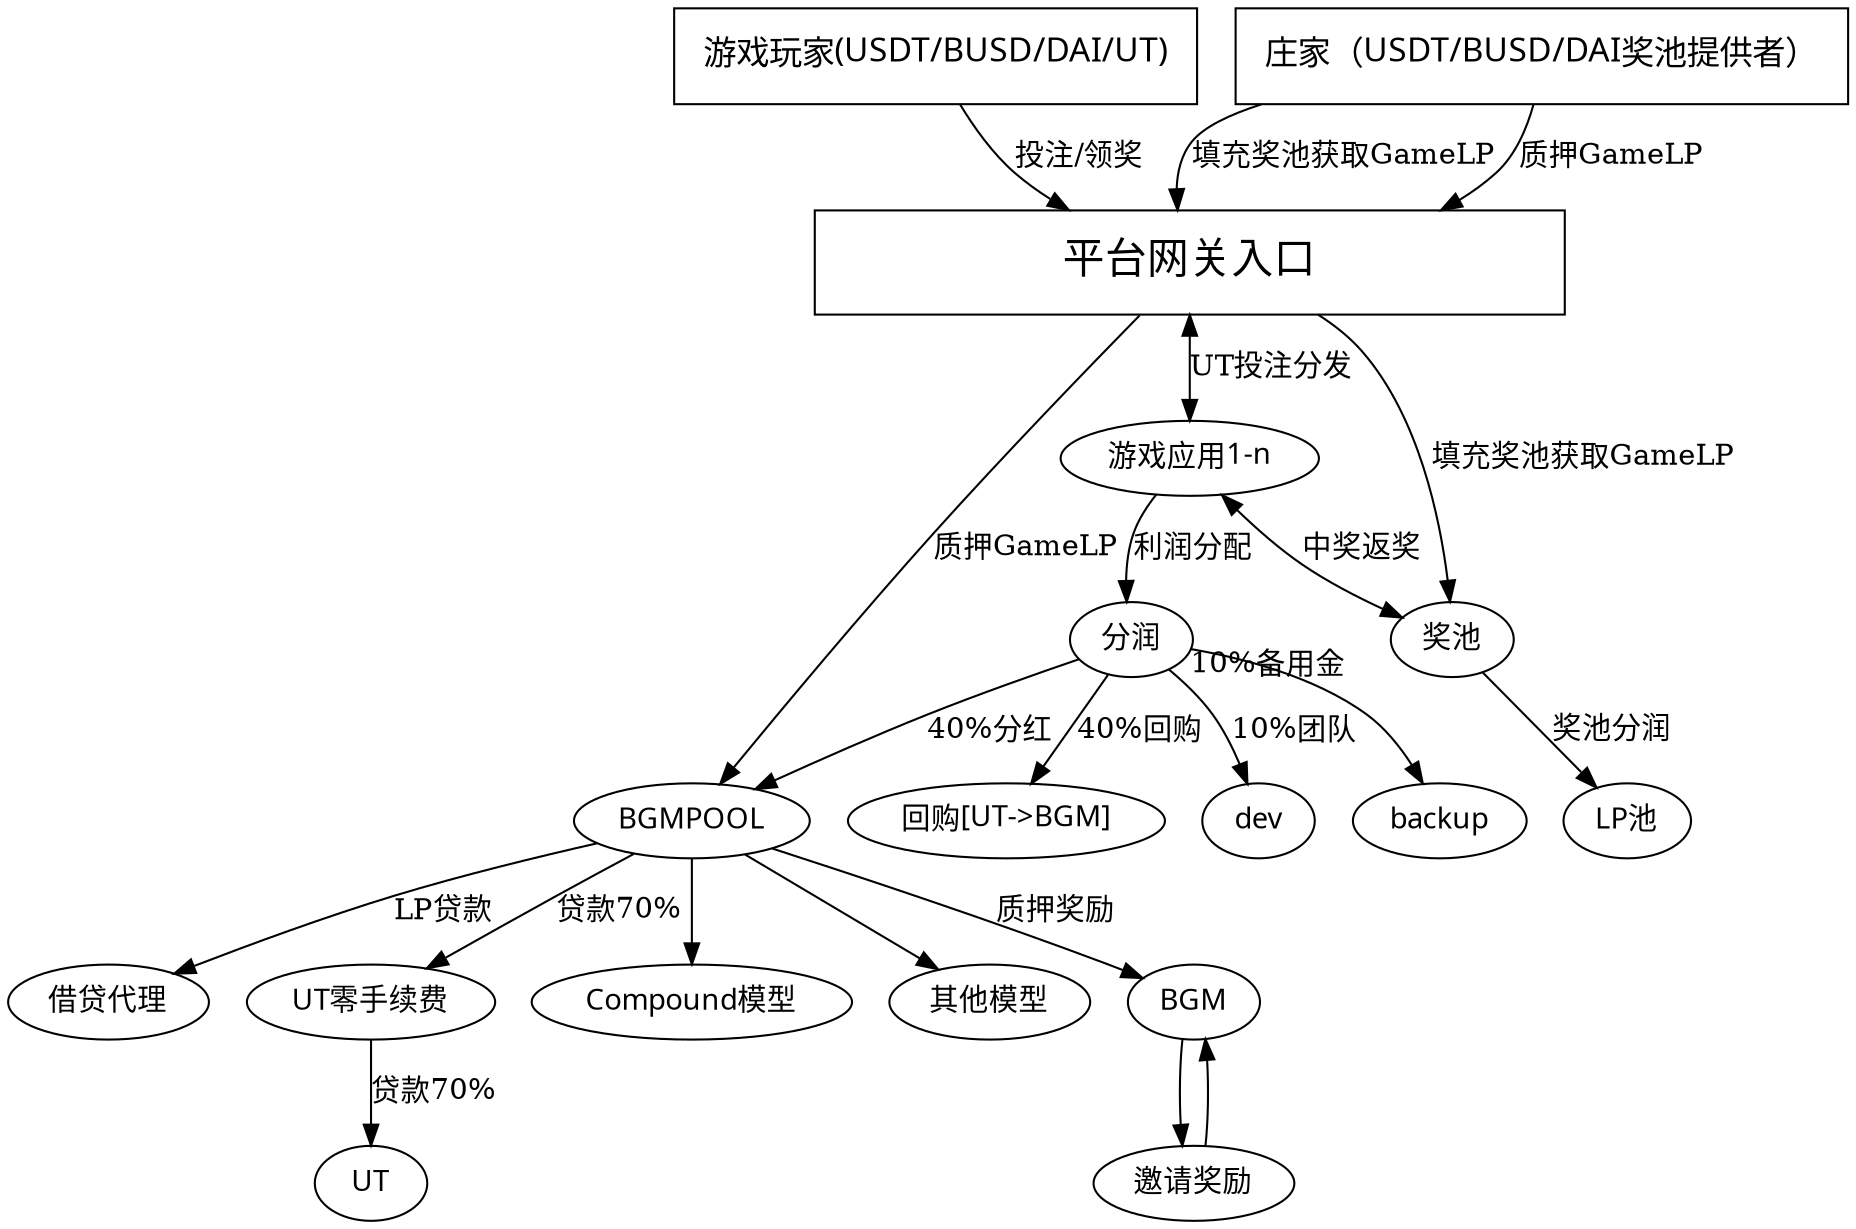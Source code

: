 digraph tokenflow{

    node [shape=box]{
        player[label="游戏玩家(USDT/BUSD/DAI/UT)" ,fontname="Microsoft YaHei" ,width=1,fontsize=16,margin=0.2];
        LPS[label="庄家（USDT/BUSD/DAI奖池提供者）",fontname="Microsoft YaHei" ,width=1,fontsize=16,margin=0.2];
        gameroute[label="平台网关入口",fontname="Microsoft YaHei" ,width=5,fontsize=20,margin=0.2];

    }

    node [shape=oval, fontname="Microsoft YaHei" ]{
	    // USDT[label="USDT"]
        // BUSD[label="BUSD"]
        // DAI[label="DAI"];
        // USDC[label="USDC"];
        // GameBP1[label="LP-USDT"];
        // GameBP2[label="LP-BUSD"];
        // GameBP3[label="LP-DAI"];
        // GameBP4[label="LP-USDC"];
        GameBP[label="LP池"];

        LEND[label="借贷代理"];

        NoneFeeUTLEND[label="UT零手续费"];
        CompoundLEND[label="Compound模型"];
        OtherLEND[label="其他模型"];

        UT[label="UT"];
        BGMPool[label="BGMPOOL"];

        games[label="游戏应用1-n"]

        // user[label="用户"];
        // DAO[label="存币生息池"];
        bonusPool[label="奖池"];
        profit[label="分润"];
        ref[label="邀请奖励"];
        repurchase[label="回购[UT->BGM]"];
        // wagerMining[label="投注返水"];
    }

    // user -> USDT;
    // user -> BUSD;
    // user -> DAI;
    // user -> USDC;
    // LPS ->GameBP[label="提供流动性"];
    // LPS -> gameroute [taillabel="增加/减少流动性"];
    gameroute -> games [label="UT投注分发",dir="both"];
    LPS ->  gameroute -> bonusPool [label="填充奖池获取GameLP"]
    
    // USDT -> gameroute [label="流动性"];
    // BUSD -> gameroute [label="流动性"];
    // DAI -> gameroute [label="流动性"];
    // USDC -> gameroute [label="流动性"];


    // USDT -> BGMPool [label="质押"];
    // BUSD -> BGMPool [label="质押"];
    // DAI -> BGMPool [label="质押"];
    // USDC -> BGMPool [label="质押"];

    // BGMPool->GameBP [label="质押产生LP"];

    LPS->gameroute -> BGMPool[label="质押GameLP"];
    BGMPool -> BGM [label="质押奖励"];
    // gameroute->wagerMining ->BGM;

    BGM -> ref -> BGM ;
    // GameBP1 -> BGMPool [label="质押"];
    // GameBP2 -> BGMPool [label="质押"];
    // GameBP3 -> BGMPool [label="质押"];
    // GameBP4 -> BGMPool [label="质押"];
    // GameBP -> Lend[label="抵押贷款"];
    // BGM -> DAO[label="存币生息[UT]"];
    // GameBP -> DAO[label="存币生息[UT]"];
    BGMPool->LEND [label="LP贷款"]
    BGMPool -> NoneFeeUTLEND->UT[label="贷款70%"];
    BGMPool->CompoundLEND;
    BGMPool->OtherLEND;
    // UT->GameBP[label="贷款利息"];
    // LPProfit->GameBP;
    // Lend -> UT [label="贷款70%"] ;
    // UT->player [label="swap兑换成UT"];
    // GameBP -> backup[label="补充奖池"];
    player -> gameroute [label="投注/领奖"];
    games->bonusPool[label="中奖返奖",dir="both"];
    bonusPool->GameBP[label="奖池分润"];
    
    games->profit[label="利润分配"];

    // gameroute -> profit [label="UT盈利"];
    // gameroute ->BGMPool[label="贷款补充UT奖池"];
    // gameroute -> backup[label = "联动奖池",dir="both"];
    profit -> dev[label="10%团队"];
    profit -> repurchase[label="40%回购"];
    profit -> BGMPool[label="40%分红"];
    
    // profit -> DAO[label="30%分红"];
    // profit -> GameBP [label = "10%lp分红"];
    profit -> backup[taillabel="10%备用金"];
    
 


}
